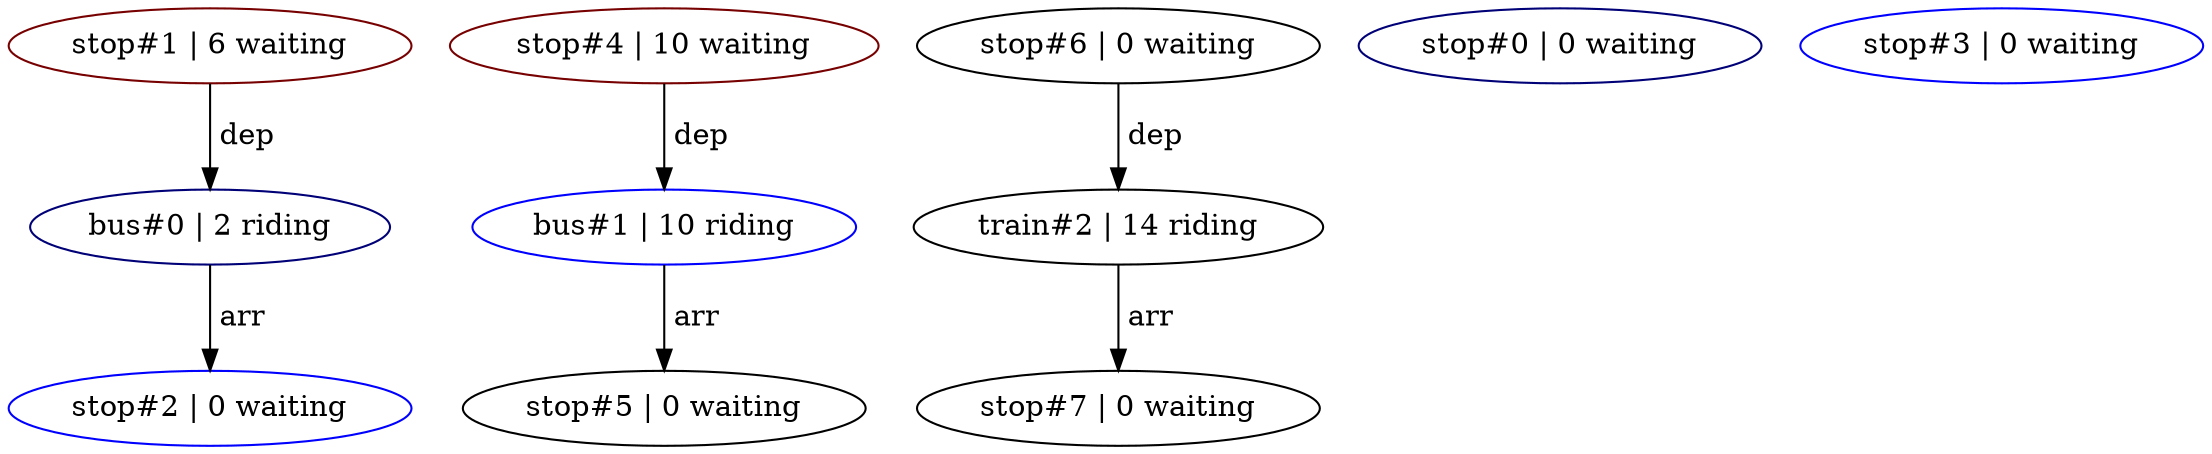 digraph G
{
  bus0 [ label="bus#0 | 2 riding", color="#000077"];
  bus1 [ label="bus#1 | 10 riding", color="#0000FF"];

  train2 [ label="train#2 | 14 riding", color="#000000"];

  stop0 [ label="stop#0 | 0 waiting", color="#000077"];
  stop2 [ label="stop#2 | 0 waiting", color="#0000FF"];
  stop3 [ label="stop#3 | 0 waiting", color="#0000FF"];
  stop5 [ label="stop#5 | 0 waiting", color="#000000"];
  stop6 [ label="stop#6 | 0 waiting", color="#000000"];
  stop7 [ label="stop#7 | 0 waiting", color="#000000"];
  stop1 [ label="stop#1 | 6 waiting", color="#770000"];
  stop4 [ label="stop#4 | 10 waiting", color="#770000"];

  stop1 -> bus0 [ label=" dep" ];
  bus0 -> stop2 [ label=" arr" ];
  stop4 -> bus1 [ label=" dep" ];
  bus1 -> stop5 [ label=" arr" ];
  stop6 -> train2 [ label=" dep" ];
  train2 -> stop7 [ label=" arr" ];
}
